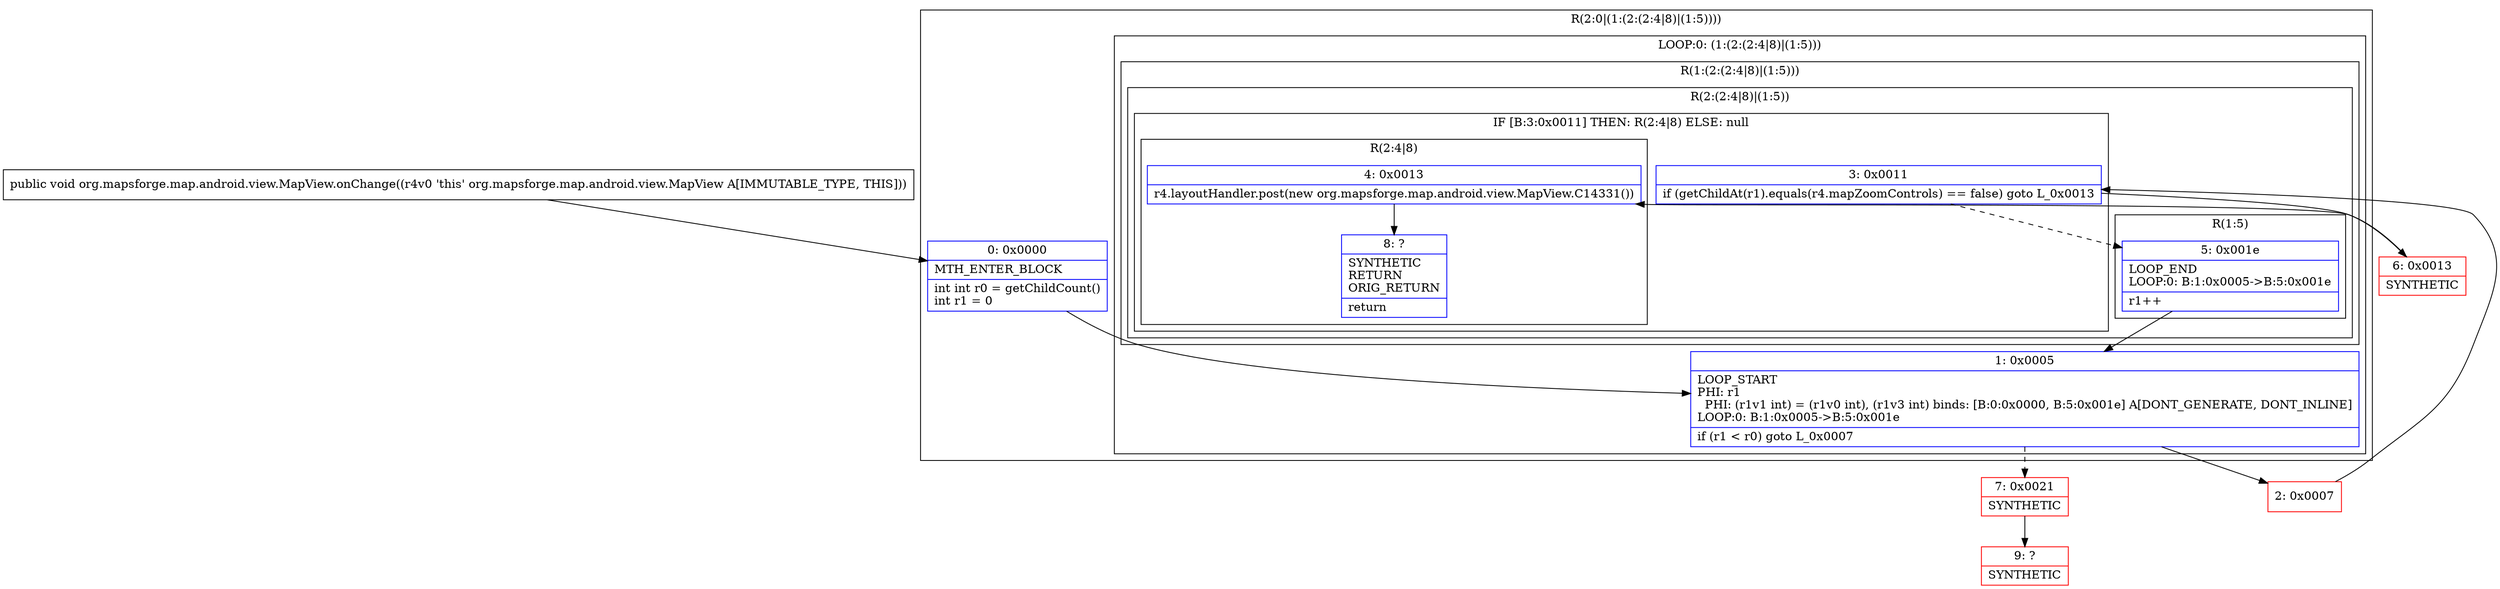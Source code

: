 digraph "CFG fororg.mapsforge.map.android.view.MapView.onChange()V" {
subgraph cluster_Region_1828243341 {
label = "R(2:0|(1:(2:(2:4|8)|(1:5))))";
node [shape=record,color=blue];
Node_0 [shape=record,label="{0\:\ 0x0000|MTH_ENTER_BLOCK\l|int int r0 = getChildCount()\lint r1 = 0\l}"];
subgraph cluster_LoopRegion_710205938 {
label = "LOOP:0: (1:(2:(2:4|8)|(1:5)))";
node [shape=record,color=blue];
Node_1 [shape=record,label="{1\:\ 0x0005|LOOP_START\lPHI: r1 \l  PHI: (r1v1 int) = (r1v0 int), (r1v3 int) binds: [B:0:0x0000, B:5:0x001e] A[DONT_GENERATE, DONT_INLINE]\lLOOP:0: B:1:0x0005\-\>B:5:0x001e\l|if (r1 \< r0) goto L_0x0007\l}"];
subgraph cluster_Region_735550686 {
label = "R(1:(2:(2:4|8)|(1:5)))";
node [shape=record,color=blue];
subgraph cluster_Region_1717375473 {
label = "R(2:(2:4|8)|(1:5))";
node [shape=record,color=blue];
subgraph cluster_IfRegion_1455149388 {
label = "IF [B:3:0x0011] THEN: R(2:4|8) ELSE: null";
node [shape=record,color=blue];
Node_3 [shape=record,label="{3\:\ 0x0011|if (getChildAt(r1).equals(r4.mapZoomControls) == false) goto L_0x0013\l}"];
subgraph cluster_Region_1238933870 {
label = "R(2:4|8)";
node [shape=record,color=blue];
Node_4 [shape=record,label="{4\:\ 0x0013|r4.layoutHandler.post(new org.mapsforge.map.android.view.MapView.C14331())\l}"];
Node_8 [shape=record,label="{8\:\ ?|SYNTHETIC\lRETURN\lORIG_RETURN\l|return\l}"];
}
}
subgraph cluster_Region_1734870069 {
label = "R(1:5)";
node [shape=record,color=blue];
Node_5 [shape=record,label="{5\:\ 0x001e|LOOP_END\lLOOP:0: B:1:0x0005\-\>B:5:0x001e\l|r1++\l}"];
}
}
}
}
}
Node_2 [shape=record,color=red,label="{2\:\ 0x0007}"];
Node_6 [shape=record,color=red,label="{6\:\ 0x0013|SYNTHETIC\l}"];
Node_7 [shape=record,color=red,label="{7\:\ 0x0021|SYNTHETIC\l}"];
Node_9 [shape=record,color=red,label="{9\:\ ?|SYNTHETIC\l}"];
MethodNode[shape=record,label="{public void org.mapsforge.map.android.view.MapView.onChange((r4v0 'this' org.mapsforge.map.android.view.MapView A[IMMUTABLE_TYPE, THIS])) }"];
MethodNode -> Node_0;
Node_0 -> Node_1;
Node_1 -> Node_2;
Node_1 -> Node_7[style=dashed];
Node_3 -> Node_5[style=dashed];
Node_3 -> Node_6;
Node_4 -> Node_8;
Node_5 -> Node_1;
Node_2 -> Node_3;
Node_6 -> Node_4;
Node_7 -> Node_9;
}

